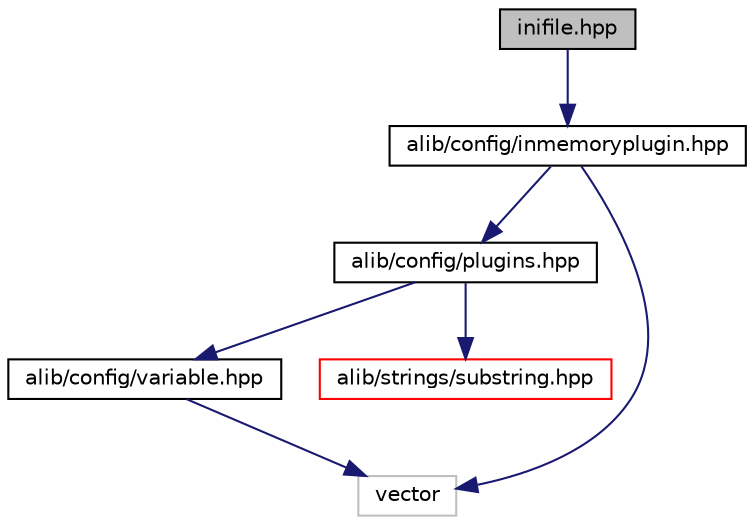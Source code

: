 digraph "inifile.hpp"
{
  edge [fontname="Helvetica",fontsize="10",labelfontname="Helvetica",labelfontsize="10"];
  node [fontname="Helvetica",fontsize="10",shape=record];
  Node0 [label="inifile.hpp",height=0.2,width=0.4,color="black", fillcolor="grey75", style="filled", fontcolor="black"];
  Node0 -> Node1 [color="midnightblue",fontsize="10",style="solid",fontname="Helvetica"];
  Node1 -> Node2 [color="midnightblue",fontsize="10",style="solid",fontname="Helvetica"];
  Node1 -> Node4 [color="midnightblue",fontsize="10",style="solid",fontname="Helvetica"];
  Node2 -> Node3 [color="midnightblue",fontsize="10",style="solid",fontname="Helvetica"];
  Node2 -> Node5 [color="midnightblue",fontsize="10",style="solid",fontname="Helvetica"];
  Node3 -> Node4 [color="midnightblue",fontsize="10",style="solid",fontname="Helvetica"];
  Node1 [label="alib/config/inmemoryplugin.hpp",height=0.2,width=0.4,color="black", fillcolor="white", style="filled",URL="$inmemoryplugin_8hpp.html"];
  Node2 [label="alib/config/plugins.hpp",height=0.2,width=0.4,color="black", fillcolor="white", style="filled",URL="$plugins_8hpp.html"];
  Node3 [label="alib/config/variable.hpp",height=0.2,width=0.4,color="black", fillcolor="white", style="filled",URL="$variable_8hpp.html"];
  Node4 [label="vector",height=0.2,width=0.4,color="grey75", fillcolor="white", style="filled"];
  Node5 [label="alib/strings/substring.hpp",height=0.2,width=0.4,color="red", fillcolor="white", style="filled",URL="$substring_8hpp.html"];
}

